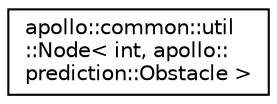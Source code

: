 digraph "Graphical Class Hierarchy"
{
  edge [fontname="Helvetica",fontsize="10",labelfontname="Helvetica",labelfontsize="10"];
  node [fontname="Helvetica",fontsize="10",shape=record];
  rankdir="LR";
  Node1 [label="apollo::common::util\l::Node\< int, apollo::\lprediction::Obstacle \>",height=0.2,width=0.4,color="black", fillcolor="white", style="filled",URL="$structapollo_1_1common_1_1util_1_1Node.html"];
}
